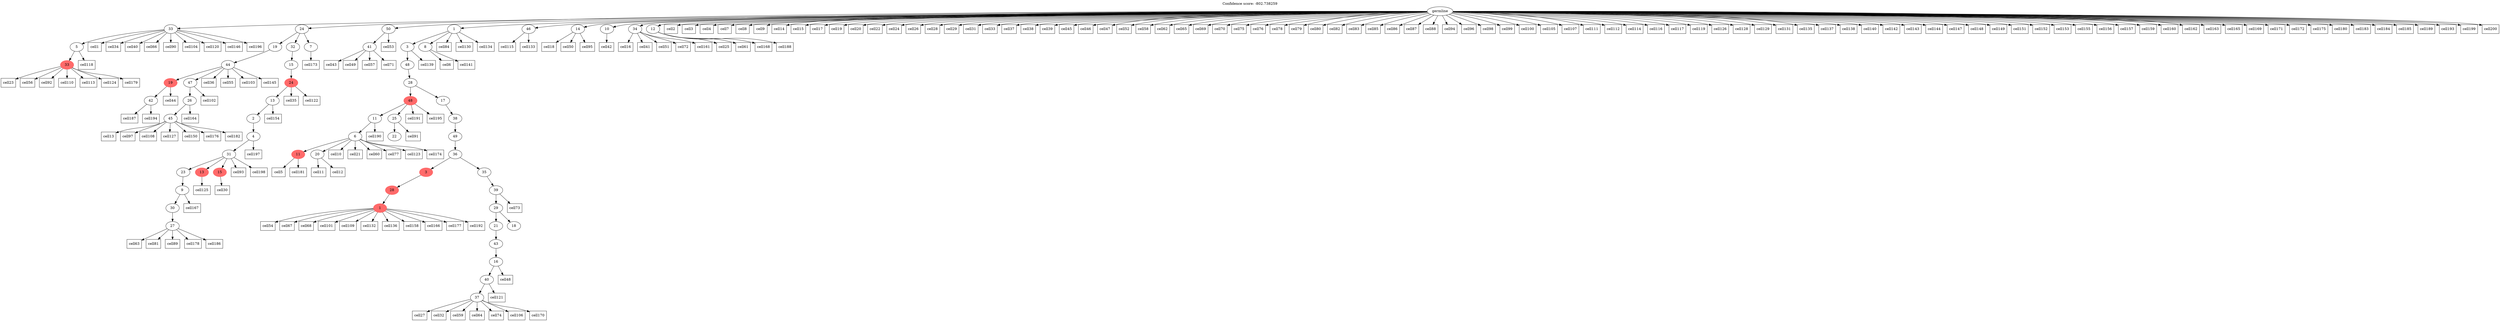 digraph g {
	"59" -> "60";
	"60" [color=indianred1, style=filled, label="33"];
	"58" -> "59";
	"59" [label="5"];
	"55" -> "56";
	"56" [label="42"];
	"53" -> "54";
	"54" [label="45"];
	"52" -> "53";
	"53" [label="26"];
	"51" -> "52";
	"52" [label="47"];
	"51" -> "55";
	"55" [color=indianred1, style=filled, label="19"];
	"50" -> "51";
	"51" [label="44"];
	"46" -> "47";
	"47" [label="27"];
	"45" -> "46";
	"46" [label="30"];
	"44" -> "45";
	"45" [label="9"];
	"43" -> "44";
	"44" [label="23"];
	"43" -> "48";
	"48" [color=indianred1, style=filled, label="13"];
	"43" -> "49";
	"49" [color=indianred1, style=filled, label="15"];
	"42" -> "43";
	"43" [label="31"];
	"41" -> "42";
	"42" [label="4"];
	"40" -> "41";
	"41" [label="2"];
	"39" -> "40";
	"40" [label="13"];
	"38" -> "39";
	"39" [color=indianred1, style=filled, label="24"];
	"37" -> "38";
	"38" [label="15"];
	"36" -> "37";
	"37" [label="32"];
	"36" -> "50";
	"50" [label="19"];
	"36" -> "57";
	"57" [label="7"];
	"30" -> "31";
	"31" [label="41"];
	"25" -> "26";
	"26" [color=indianred1, style=filled, label="11"];
	"25" -> "27";
	"27" [label="20"];
	"24" -> "25";
	"25" [label="6"];
	"22" -> "23";
	"23" [label="22"];
	"21" -> "22";
	"22" [label="25"];
	"21" -> "24";
	"24" [label="11"];
	"19" -> "20";
	"20" [color=indianred1, style=filled, label="1"];
	"18" -> "19";
	"19" [color=indianred1, style=filled, label="28"];
	"15" -> "16";
	"16" [label="37"];
	"14" -> "15";
	"15" [label="40"];
	"13" -> "14";
	"14" [label="16"];
	"12" -> "13";
	"13" [label="43"];
	"11" -> "12";
	"12" [label="21"];
	"11" -> "17";
	"17" [label="18"];
	"10" -> "11";
	"11" [label="29"];
	"9" -> "10";
	"10" [label="39"];
	"8" -> "9";
	"9" [label="35"];
	"8" -> "18";
	"18" [color=indianred1, style=filled, label="3"];
	"7" -> "8";
	"8" [label="36"];
	"6" -> "7";
	"7" [label="49"];
	"5" -> "6";
	"6" [label="38"];
	"4" -> "5";
	"5" [label="17"];
	"4" -> "21";
	"21" [color=indianred1, style=filled, label="48"];
	"3" -> "4";
	"4" [label="28"];
	"2" -> "3";
	"3" [label="48"];
	"1" -> "2";
	"2" [label="3"];
	"1" -> "28";
	"28" [label="8"];
	"0" -> "1";
	"1" [label="1"];
	"0" -> "29";
	"29" [label="46"];
	"0" -> "30";
	"30" [label="50"];
	"0" -> "32";
	"32" [label="14"];
	"0" -> "33";
	"33" [label="10"];
	"0" -> "34";
	"34" [label="34"];
	"0" -> "35";
	"35" [label="12"];
	"0" -> "36";
	"36" [label="24"];
	"0" -> "58";
	"58" [label="33"];
	"0" [label="germline"];
	"58" -> "cell1";
	"cell1" [shape=box];
	"0" -> "cell2";
	"cell2" [shape=box];
	"0" -> "cell3";
	"cell3" [shape=box];
	"0" -> "cell4";
	"cell4" [shape=box];
	"26" -> "cell5";
	"cell5" [shape=box];
	"28" -> "cell6";
	"cell6" [shape=box];
	"0" -> "cell7";
	"cell7" [shape=box];
	"0" -> "cell8";
	"cell8" [shape=box];
	"0" -> "cell9";
	"cell9" [shape=box];
	"25" -> "cell10";
	"cell10" [shape=box];
	"27" -> "cell11";
	"cell11" [shape=box];
	"27" -> "cell12";
	"cell12" [shape=box];
	"54" -> "cell13";
	"cell13" [shape=box];
	"0" -> "cell14";
	"cell14" [shape=box];
	"0" -> "cell15";
	"cell15" [shape=box];
	"34" -> "cell16";
	"cell16" [shape=box];
	"0" -> "cell17";
	"cell17" [shape=box];
	"32" -> "cell18";
	"cell18" [shape=box];
	"0" -> "cell19";
	"cell19" [shape=box];
	"0" -> "cell20";
	"cell20" [shape=box];
	"25" -> "cell21";
	"cell21" [shape=box];
	"0" -> "cell22";
	"cell22" [shape=box];
	"60" -> "cell23";
	"cell23" [shape=box];
	"0" -> "cell24";
	"cell24" [shape=box];
	"35" -> "cell25";
	"cell25" [shape=box];
	"0" -> "cell26";
	"cell26" [shape=box];
	"16" -> "cell27";
	"cell27" [shape=box];
	"0" -> "cell28";
	"cell28" [shape=box];
	"0" -> "cell29";
	"cell29" [shape=box];
	"49" -> "cell30";
	"cell30" [shape=box];
	"0" -> "cell31";
	"cell31" [shape=box];
	"16" -> "cell32";
	"cell32" [shape=box];
	"0" -> "cell33";
	"cell33" [shape=box];
	"58" -> "cell34";
	"cell34" [shape=box];
	"39" -> "cell35";
	"cell35" [shape=box];
	"51" -> "cell36";
	"cell36" [shape=box];
	"0" -> "cell37";
	"cell37" [shape=box];
	"0" -> "cell38";
	"cell38" [shape=box];
	"0" -> "cell39";
	"cell39" [shape=box];
	"58" -> "cell40";
	"cell40" [shape=box];
	"34" -> "cell41";
	"cell41" [shape=box];
	"33" -> "cell42";
	"cell42" [shape=box];
	"31" -> "cell43";
	"cell43" [shape=box];
	"55" -> "cell44";
	"cell44" [shape=box];
	"0" -> "cell45";
	"cell45" [shape=box];
	"0" -> "cell46";
	"cell46" [shape=box];
	"0" -> "cell47";
	"cell47" [shape=box];
	"14" -> "cell48";
	"cell48" [shape=box];
	"31" -> "cell49";
	"cell49" [shape=box];
	"32" -> "cell50";
	"cell50" [shape=box];
	"34" -> "cell51";
	"cell51" [shape=box];
	"0" -> "cell52";
	"cell52" [shape=box];
	"30" -> "cell53";
	"cell53" [shape=box];
	"20" -> "cell54";
	"cell54" [shape=box];
	"51" -> "cell55";
	"cell55" [shape=box];
	"60" -> "cell56";
	"cell56" [shape=box];
	"31" -> "cell57";
	"cell57" [shape=box];
	"0" -> "cell58";
	"cell58" [shape=box];
	"16" -> "cell59";
	"cell59" [shape=box];
	"25" -> "cell60";
	"cell60" [shape=box];
	"35" -> "cell61";
	"cell61" [shape=box];
	"0" -> "cell62";
	"cell62" [shape=box];
	"47" -> "cell63";
	"cell63" [shape=box];
	"16" -> "cell64";
	"cell64" [shape=box];
	"0" -> "cell65";
	"cell65" [shape=box];
	"58" -> "cell66";
	"cell66" [shape=box];
	"20" -> "cell67";
	"cell67" [shape=box];
	"20" -> "cell68";
	"cell68" [shape=box];
	"0" -> "cell69";
	"cell69" [shape=box];
	"0" -> "cell70";
	"cell70" [shape=box];
	"31" -> "cell71";
	"cell71" [shape=box];
	"34" -> "cell72";
	"cell72" [shape=box];
	"10" -> "cell73";
	"cell73" [shape=box];
	"16" -> "cell74";
	"cell74" [shape=box];
	"0" -> "cell75";
	"cell75" [shape=box];
	"0" -> "cell76";
	"cell76" [shape=box];
	"25" -> "cell77";
	"cell77" [shape=box];
	"0" -> "cell78";
	"cell78" [shape=box];
	"0" -> "cell79";
	"cell79" [shape=box];
	"0" -> "cell80";
	"cell80" [shape=box];
	"47" -> "cell81";
	"cell81" [shape=box];
	"0" -> "cell82";
	"cell82" [shape=box];
	"0" -> "cell83";
	"cell83" [shape=box];
	"1" -> "cell84";
	"cell84" [shape=box];
	"0" -> "cell85";
	"cell85" [shape=box];
	"0" -> "cell86";
	"cell86" [shape=box];
	"0" -> "cell87";
	"cell87" [shape=box];
	"0" -> "cell88";
	"cell88" [shape=box];
	"47" -> "cell89";
	"cell89" [shape=box];
	"58" -> "cell90";
	"cell90" [shape=box];
	"22" -> "cell91";
	"cell91" [shape=box];
	"60" -> "cell92";
	"cell92" [shape=box];
	"43" -> "cell93";
	"cell93" [shape=box];
	"0" -> "cell94";
	"cell94" [shape=box];
	"32" -> "cell95";
	"cell95" [shape=box];
	"0" -> "cell96";
	"cell96" [shape=box];
	"54" -> "cell97";
	"cell97" [shape=box];
	"0" -> "cell98";
	"cell98" [shape=box];
	"0" -> "cell99";
	"cell99" [shape=box];
	"0" -> "cell100";
	"cell100" [shape=box];
	"20" -> "cell101";
	"cell101" [shape=box];
	"52" -> "cell102";
	"cell102" [shape=box];
	"51" -> "cell103";
	"cell103" [shape=box];
	"58" -> "cell104";
	"cell104" [shape=box];
	"0" -> "cell105";
	"cell105" [shape=box];
	"16" -> "cell106";
	"cell106" [shape=box];
	"0" -> "cell107";
	"cell107" [shape=box];
	"54" -> "cell108";
	"cell108" [shape=box];
	"20" -> "cell109";
	"cell109" [shape=box];
	"60" -> "cell110";
	"cell110" [shape=box];
	"0" -> "cell111";
	"cell111" [shape=box];
	"0" -> "cell112";
	"cell112" [shape=box];
	"60" -> "cell113";
	"cell113" [shape=box];
	"0" -> "cell114";
	"cell114" [shape=box];
	"29" -> "cell115";
	"cell115" [shape=box];
	"0" -> "cell116";
	"cell116" [shape=box];
	"0" -> "cell117";
	"cell117" [shape=box];
	"59" -> "cell118";
	"cell118" [shape=box];
	"0" -> "cell119";
	"cell119" [shape=box];
	"58" -> "cell120";
	"cell120" [shape=box];
	"15" -> "cell121";
	"cell121" [shape=box];
	"39" -> "cell122";
	"cell122" [shape=box];
	"25" -> "cell123";
	"cell123" [shape=box];
	"60" -> "cell124";
	"cell124" [shape=box];
	"48" -> "cell125";
	"cell125" [shape=box];
	"0" -> "cell126";
	"cell126" [shape=box];
	"54" -> "cell127";
	"cell127" [shape=box];
	"0" -> "cell128";
	"cell128" [shape=box];
	"0" -> "cell129";
	"cell129" [shape=box];
	"1" -> "cell130";
	"cell130" [shape=box];
	"0" -> "cell131";
	"cell131" [shape=box];
	"20" -> "cell132";
	"cell132" [shape=box];
	"29" -> "cell133";
	"cell133" [shape=box];
	"1" -> "cell134";
	"cell134" [shape=box];
	"0" -> "cell135";
	"cell135" [shape=box];
	"20" -> "cell136";
	"cell136" [shape=box];
	"0" -> "cell137";
	"cell137" [shape=box];
	"0" -> "cell138";
	"cell138" [shape=box];
	"2" -> "cell139";
	"cell139" [shape=box];
	"0" -> "cell140";
	"cell140" [shape=box];
	"28" -> "cell141";
	"cell141" [shape=box];
	"0" -> "cell142";
	"cell142" [shape=box];
	"0" -> "cell143";
	"cell143" [shape=box];
	"0" -> "cell144";
	"cell144" [shape=box];
	"51" -> "cell145";
	"cell145" [shape=box];
	"58" -> "cell146";
	"cell146" [shape=box];
	"0" -> "cell147";
	"cell147" [shape=box];
	"0" -> "cell148";
	"cell148" [shape=box];
	"0" -> "cell149";
	"cell149" [shape=box];
	"54" -> "cell150";
	"cell150" [shape=box];
	"0" -> "cell151";
	"cell151" [shape=box];
	"0" -> "cell152";
	"cell152" [shape=box];
	"0" -> "cell153";
	"cell153" [shape=box];
	"40" -> "cell154";
	"cell154" [shape=box];
	"0" -> "cell155";
	"cell155" [shape=box];
	"0" -> "cell156";
	"cell156" [shape=box];
	"0" -> "cell157";
	"cell157" [shape=box];
	"20" -> "cell158";
	"cell158" [shape=box];
	"0" -> "cell159";
	"cell159" [shape=box];
	"0" -> "cell160";
	"cell160" [shape=box];
	"34" -> "cell161";
	"cell161" [shape=box];
	"0" -> "cell162";
	"cell162" [shape=box];
	"0" -> "cell163";
	"cell163" [shape=box];
	"53" -> "cell164";
	"cell164" [shape=box];
	"0" -> "cell165";
	"cell165" [shape=box];
	"20" -> "cell166";
	"cell166" [shape=box];
	"45" -> "cell167";
	"cell167" [shape=box];
	"35" -> "cell168";
	"cell168" [shape=box];
	"0" -> "cell169";
	"cell169" [shape=box];
	"16" -> "cell170";
	"cell170" [shape=box];
	"0" -> "cell171";
	"cell171" [shape=box];
	"0" -> "cell172";
	"cell172" [shape=box];
	"57" -> "cell173";
	"cell173" [shape=box];
	"25" -> "cell174";
	"cell174" [shape=box];
	"0" -> "cell175";
	"cell175" [shape=box];
	"54" -> "cell176";
	"cell176" [shape=box];
	"20" -> "cell177";
	"cell177" [shape=box];
	"47" -> "cell178";
	"cell178" [shape=box];
	"60" -> "cell179";
	"cell179" [shape=box];
	"0" -> "cell180";
	"cell180" [shape=box];
	"26" -> "cell181";
	"cell181" [shape=box];
	"54" -> "cell182";
	"cell182" [shape=box];
	"0" -> "cell183";
	"cell183" [shape=box];
	"0" -> "cell184";
	"cell184" [shape=box];
	"0" -> "cell185";
	"cell185" [shape=box];
	"47" -> "cell186";
	"cell186" [shape=box];
	"56" -> "cell187";
	"cell187" [shape=box];
	"35" -> "cell188";
	"cell188" [shape=box];
	"0" -> "cell189";
	"cell189" [shape=box];
	"24" -> "cell190";
	"cell190" [shape=box];
	"21" -> "cell191";
	"cell191" [shape=box];
	"20" -> "cell192";
	"cell192" [shape=box];
	"0" -> "cell193";
	"cell193" [shape=box];
	"56" -> "cell194";
	"cell194" [shape=box];
	"21" -> "cell195";
	"cell195" [shape=box];
	"58" -> "cell196";
	"cell196" [shape=box];
	"42" -> "cell197";
	"cell197" [shape=box];
	"43" -> "cell198";
	"cell198" [shape=box];
	"0" -> "cell199";
	"cell199" [shape=box];
	"0" -> "cell200";
	"cell200" [shape=box];
	labelloc="t";
	label="Confidence score: -802.738259";
}
